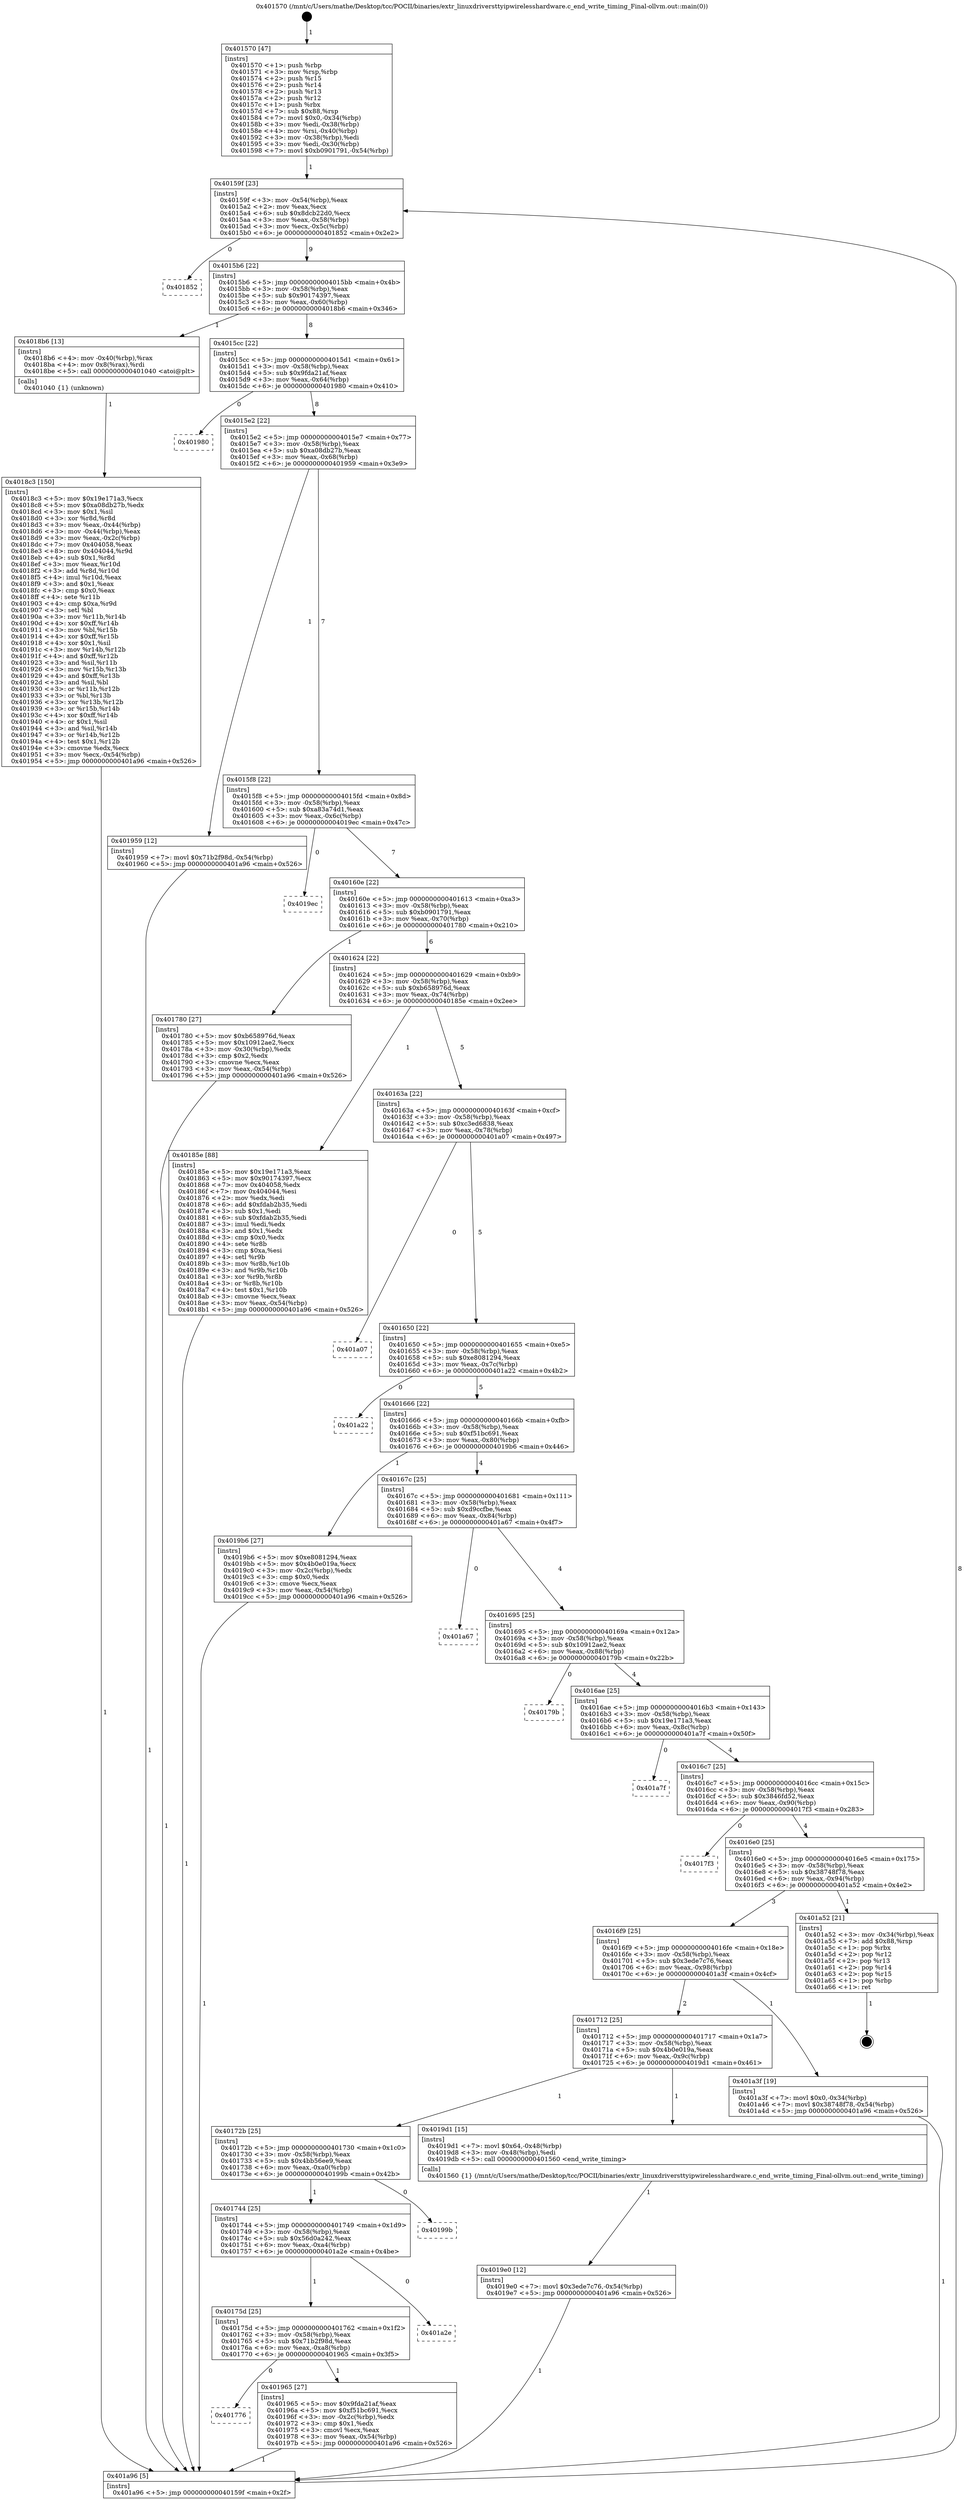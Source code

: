 digraph "0x401570" {
  label = "0x401570 (/mnt/c/Users/mathe/Desktop/tcc/POCII/binaries/extr_linuxdriversttyipwirelesshardware.c_end_write_timing_Final-ollvm.out::main(0))"
  labelloc = "t"
  node[shape=record]

  Entry [label="",width=0.3,height=0.3,shape=circle,fillcolor=black,style=filled]
  "0x40159f" [label="{
     0x40159f [23]\l
     | [instrs]\l
     &nbsp;&nbsp;0x40159f \<+3\>: mov -0x54(%rbp),%eax\l
     &nbsp;&nbsp;0x4015a2 \<+2\>: mov %eax,%ecx\l
     &nbsp;&nbsp;0x4015a4 \<+6\>: sub $0x8dcb22d0,%ecx\l
     &nbsp;&nbsp;0x4015aa \<+3\>: mov %eax,-0x58(%rbp)\l
     &nbsp;&nbsp;0x4015ad \<+3\>: mov %ecx,-0x5c(%rbp)\l
     &nbsp;&nbsp;0x4015b0 \<+6\>: je 0000000000401852 \<main+0x2e2\>\l
  }"]
  "0x401852" [label="{
     0x401852\l
  }", style=dashed]
  "0x4015b6" [label="{
     0x4015b6 [22]\l
     | [instrs]\l
     &nbsp;&nbsp;0x4015b6 \<+5\>: jmp 00000000004015bb \<main+0x4b\>\l
     &nbsp;&nbsp;0x4015bb \<+3\>: mov -0x58(%rbp),%eax\l
     &nbsp;&nbsp;0x4015be \<+5\>: sub $0x90174397,%eax\l
     &nbsp;&nbsp;0x4015c3 \<+3\>: mov %eax,-0x60(%rbp)\l
     &nbsp;&nbsp;0x4015c6 \<+6\>: je 00000000004018b6 \<main+0x346\>\l
  }"]
  Exit [label="",width=0.3,height=0.3,shape=circle,fillcolor=black,style=filled,peripheries=2]
  "0x4018b6" [label="{
     0x4018b6 [13]\l
     | [instrs]\l
     &nbsp;&nbsp;0x4018b6 \<+4\>: mov -0x40(%rbp),%rax\l
     &nbsp;&nbsp;0x4018ba \<+4\>: mov 0x8(%rax),%rdi\l
     &nbsp;&nbsp;0x4018be \<+5\>: call 0000000000401040 \<atoi@plt\>\l
     | [calls]\l
     &nbsp;&nbsp;0x401040 \{1\} (unknown)\l
  }"]
  "0x4015cc" [label="{
     0x4015cc [22]\l
     | [instrs]\l
     &nbsp;&nbsp;0x4015cc \<+5\>: jmp 00000000004015d1 \<main+0x61\>\l
     &nbsp;&nbsp;0x4015d1 \<+3\>: mov -0x58(%rbp),%eax\l
     &nbsp;&nbsp;0x4015d4 \<+5\>: sub $0x9fda21af,%eax\l
     &nbsp;&nbsp;0x4015d9 \<+3\>: mov %eax,-0x64(%rbp)\l
     &nbsp;&nbsp;0x4015dc \<+6\>: je 0000000000401980 \<main+0x410\>\l
  }"]
  "0x4019e0" [label="{
     0x4019e0 [12]\l
     | [instrs]\l
     &nbsp;&nbsp;0x4019e0 \<+7\>: movl $0x3ede7c76,-0x54(%rbp)\l
     &nbsp;&nbsp;0x4019e7 \<+5\>: jmp 0000000000401a96 \<main+0x526\>\l
  }"]
  "0x401980" [label="{
     0x401980\l
  }", style=dashed]
  "0x4015e2" [label="{
     0x4015e2 [22]\l
     | [instrs]\l
     &nbsp;&nbsp;0x4015e2 \<+5\>: jmp 00000000004015e7 \<main+0x77\>\l
     &nbsp;&nbsp;0x4015e7 \<+3\>: mov -0x58(%rbp),%eax\l
     &nbsp;&nbsp;0x4015ea \<+5\>: sub $0xa08db27b,%eax\l
     &nbsp;&nbsp;0x4015ef \<+3\>: mov %eax,-0x68(%rbp)\l
     &nbsp;&nbsp;0x4015f2 \<+6\>: je 0000000000401959 \<main+0x3e9\>\l
  }"]
  "0x401776" [label="{
     0x401776\l
  }", style=dashed]
  "0x401959" [label="{
     0x401959 [12]\l
     | [instrs]\l
     &nbsp;&nbsp;0x401959 \<+7\>: movl $0x71b2f98d,-0x54(%rbp)\l
     &nbsp;&nbsp;0x401960 \<+5\>: jmp 0000000000401a96 \<main+0x526\>\l
  }"]
  "0x4015f8" [label="{
     0x4015f8 [22]\l
     | [instrs]\l
     &nbsp;&nbsp;0x4015f8 \<+5\>: jmp 00000000004015fd \<main+0x8d\>\l
     &nbsp;&nbsp;0x4015fd \<+3\>: mov -0x58(%rbp),%eax\l
     &nbsp;&nbsp;0x401600 \<+5\>: sub $0xa83a74d1,%eax\l
     &nbsp;&nbsp;0x401605 \<+3\>: mov %eax,-0x6c(%rbp)\l
     &nbsp;&nbsp;0x401608 \<+6\>: je 00000000004019ec \<main+0x47c\>\l
  }"]
  "0x401965" [label="{
     0x401965 [27]\l
     | [instrs]\l
     &nbsp;&nbsp;0x401965 \<+5\>: mov $0x9fda21af,%eax\l
     &nbsp;&nbsp;0x40196a \<+5\>: mov $0xf51bc691,%ecx\l
     &nbsp;&nbsp;0x40196f \<+3\>: mov -0x2c(%rbp),%edx\l
     &nbsp;&nbsp;0x401972 \<+3\>: cmp $0x1,%edx\l
     &nbsp;&nbsp;0x401975 \<+3\>: cmovl %ecx,%eax\l
     &nbsp;&nbsp;0x401978 \<+3\>: mov %eax,-0x54(%rbp)\l
     &nbsp;&nbsp;0x40197b \<+5\>: jmp 0000000000401a96 \<main+0x526\>\l
  }"]
  "0x4019ec" [label="{
     0x4019ec\l
  }", style=dashed]
  "0x40160e" [label="{
     0x40160e [22]\l
     | [instrs]\l
     &nbsp;&nbsp;0x40160e \<+5\>: jmp 0000000000401613 \<main+0xa3\>\l
     &nbsp;&nbsp;0x401613 \<+3\>: mov -0x58(%rbp),%eax\l
     &nbsp;&nbsp;0x401616 \<+5\>: sub $0xb0901791,%eax\l
     &nbsp;&nbsp;0x40161b \<+3\>: mov %eax,-0x70(%rbp)\l
     &nbsp;&nbsp;0x40161e \<+6\>: je 0000000000401780 \<main+0x210\>\l
  }"]
  "0x40175d" [label="{
     0x40175d [25]\l
     | [instrs]\l
     &nbsp;&nbsp;0x40175d \<+5\>: jmp 0000000000401762 \<main+0x1f2\>\l
     &nbsp;&nbsp;0x401762 \<+3\>: mov -0x58(%rbp),%eax\l
     &nbsp;&nbsp;0x401765 \<+5\>: sub $0x71b2f98d,%eax\l
     &nbsp;&nbsp;0x40176a \<+6\>: mov %eax,-0xa8(%rbp)\l
     &nbsp;&nbsp;0x401770 \<+6\>: je 0000000000401965 \<main+0x3f5\>\l
  }"]
  "0x401780" [label="{
     0x401780 [27]\l
     | [instrs]\l
     &nbsp;&nbsp;0x401780 \<+5\>: mov $0xb658976d,%eax\l
     &nbsp;&nbsp;0x401785 \<+5\>: mov $0x10912ae2,%ecx\l
     &nbsp;&nbsp;0x40178a \<+3\>: mov -0x30(%rbp),%edx\l
     &nbsp;&nbsp;0x40178d \<+3\>: cmp $0x2,%edx\l
     &nbsp;&nbsp;0x401790 \<+3\>: cmovne %ecx,%eax\l
     &nbsp;&nbsp;0x401793 \<+3\>: mov %eax,-0x54(%rbp)\l
     &nbsp;&nbsp;0x401796 \<+5\>: jmp 0000000000401a96 \<main+0x526\>\l
  }"]
  "0x401624" [label="{
     0x401624 [22]\l
     | [instrs]\l
     &nbsp;&nbsp;0x401624 \<+5\>: jmp 0000000000401629 \<main+0xb9\>\l
     &nbsp;&nbsp;0x401629 \<+3\>: mov -0x58(%rbp),%eax\l
     &nbsp;&nbsp;0x40162c \<+5\>: sub $0xb658976d,%eax\l
     &nbsp;&nbsp;0x401631 \<+3\>: mov %eax,-0x74(%rbp)\l
     &nbsp;&nbsp;0x401634 \<+6\>: je 000000000040185e \<main+0x2ee\>\l
  }"]
  "0x401a96" [label="{
     0x401a96 [5]\l
     | [instrs]\l
     &nbsp;&nbsp;0x401a96 \<+5\>: jmp 000000000040159f \<main+0x2f\>\l
  }"]
  "0x401570" [label="{
     0x401570 [47]\l
     | [instrs]\l
     &nbsp;&nbsp;0x401570 \<+1\>: push %rbp\l
     &nbsp;&nbsp;0x401571 \<+3\>: mov %rsp,%rbp\l
     &nbsp;&nbsp;0x401574 \<+2\>: push %r15\l
     &nbsp;&nbsp;0x401576 \<+2\>: push %r14\l
     &nbsp;&nbsp;0x401578 \<+2\>: push %r13\l
     &nbsp;&nbsp;0x40157a \<+2\>: push %r12\l
     &nbsp;&nbsp;0x40157c \<+1\>: push %rbx\l
     &nbsp;&nbsp;0x40157d \<+7\>: sub $0x88,%rsp\l
     &nbsp;&nbsp;0x401584 \<+7\>: movl $0x0,-0x34(%rbp)\l
     &nbsp;&nbsp;0x40158b \<+3\>: mov %edi,-0x38(%rbp)\l
     &nbsp;&nbsp;0x40158e \<+4\>: mov %rsi,-0x40(%rbp)\l
     &nbsp;&nbsp;0x401592 \<+3\>: mov -0x38(%rbp),%edi\l
     &nbsp;&nbsp;0x401595 \<+3\>: mov %edi,-0x30(%rbp)\l
     &nbsp;&nbsp;0x401598 \<+7\>: movl $0xb0901791,-0x54(%rbp)\l
  }"]
  "0x401a2e" [label="{
     0x401a2e\l
  }", style=dashed]
  "0x40185e" [label="{
     0x40185e [88]\l
     | [instrs]\l
     &nbsp;&nbsp;0x40185e \<+5\>: mov $0x19e171a3,%eax\l
     &nbsp;&nbsp;0x401863 \<+5\>: mov $0x90174397,%ecx\l
     &nbsp;&nbsp;0x401868 \<+7\>: mov 0x404058,%edx\l
     &nbsp;&nbsp;0x40186f \<+7\>: mov 0x404044,%esi\l
     &nbsp;&nbsp;0x401876 \<+2\>: mov %edx,%edi\l
     &nbsp;&nbsp;0x401878 \<+6\>: add $0xfdab2b35,%edi\l
     &nbsp;&nbsp;0x40187e \<+3\>: sub $0x1,%edi\l
     &nbsp;&nbsp;0x401881 \<+6\>: sub $0xfdab2b35,%edi\l
     &nbsp;&nbsp;0x401887 \<+3\>: imul %edi,%edx\l
     &nbsp;&nbsp;0x40188a \<+3\>: and $0x1,%edx\l
     &nbsp;&nbsp;0x40188d \<+3\>: cmp $0x0,%edx\l
     &nbsp;&nbsp;0x401890 \<+4\>: sete %r8b\l
     &nbsp;&nbsp;0x401894 \<+3\>: cmp $0xa,%esi\l
     &nbsp;&nbsp;0x401897 \<+4\>: setl %r9b\l
     &nbsp;&nbsp;0x40189b \<+3\>: mov %r8b,%r10b\l
     &nbsp;&nbsp;0x40189e \<+3\>: and %r9b,%r10b\l
     &nbsp;&nbsp;0x4018a1 \<+3\>: xor %r9b,%r8b\l
     &nbsp;&nbsp;0x4018a4 \<+3\>: or %r8b,%r10b\l
     &nbsp;&nbsp;0x4018a7 \<+4\>: test $0x1,%r10b\l
     &nbsp;&nbsp;0x4018ab \<+3\>: cmovne %ecx,%eax\l
     &nbsp;&nbsp;0x4018ae \<+3\>: mov %eax,-0x54(%rbp)\l
     &nbsp;&nbsp;0x4018b1 \<+5\>: jmp 0000000000401a96 \<main+0x526\>\l
  }"]
  "0x40163a" [label="{
     0x40163a [22]\l
     | [instrs]\l
     &nbsp;&nbsp;0x40163a \<+5\>: jmp 000000000040163f \<main+0xcf\>\l
     &nbsp;&nbsp;0x40163f \<+3\>: mov -0x58(%rbp),%eax\l
     &nbsp;&nbsp;0x401642 \<+5\>: sub $0xc3ed6838,%eax\l
     &nbsp;&nbsp;0x401647 \<+3\>: mov %eax,-0x78(%rbp)\l
     &nbsp;&nbsp;0x40164a \<+6\>: je 0000000000401a07 \<main+0x497\>\l
  }"]
  "0x4018c3" [label="{
     0x4018c3 [150]\l
     | [instrs]\l
     &nbsp;&nbsp;0x4018c3 \<+5\>: mov $0x19e171a3,%ecx\l
     &nbsp;&nbsp;0x4018c8 \<+5\>: mov $0xa08db27b,%edx\l
     &nbsp;&nbsp;0x4018cd \<+3\>: mov $0x1,%sil\l
     &nbsp;&nbsp;0x4018d0 \<+3\>: xor %r8d,%r8d\l
     &nbsp;&nbsp;0x4018d3 \<+3\>: mov %eax,-0x44(%rbp)\l
     &nbsp;&nbsp;0x4018d6 \<+3\>: mov -0x44(%rbp),%eax\l
     &nbsp;&nbsp;0x4018d9 \<+3\>: mov %eax,-0x2c(%rbp)\l
     &nbsp;&nbsp;0x4018dc \<+7\>: mov 0x404058,%eax\l
     &nbsp;&nbsp;0x4018e3 \<+8\>: mov 0x404044,%r9d\l
     &nbsp;&nbsp;0x4018eb \<+4\>: sub $0x1,%r8d\l
     &nbsp;&nbsp;0x4018ef \<+3\>: mov %eax,%r10d\l
     &nbsp;&nbsp;0x4018f2 \<+3\>: add %r8d,%r10d\l
     &nbsp;&nbsp;0x4018f5 \<+4\>: imul %r10d,%eax\l
     &nbsp;&nbsp;0x4018f9 \<+3\>: and $0x1,%eax\l
     &nbsp;&nbsp;0x4018fc \<+3\>: cmp $0x0,%eax\l
     &nbsp;&nbsp;0x4018ff \<+4\>: sete %r11b\l
     &nbsp;&nbsp;0x401903 \<+4\>: cmp $0xa,%r9d\l
     &nbsp;&nbsp;0x401907 \<+3\>: setl %bl\l
     &nbsp;&nbsp;0x40190a \<+3\>: mov %r11b,%r14b\l
     &nbsp;&nbsp;0x40190d \<+4\>: xor $0xff,%r14b\l
     &nbsp;&nbsp;0x401911 \<+3\>: mov %bl,%r15b\l
     &nbsp;&nbsp;0x401914 \<+4\>: xor $0xff,%r15b\l
     &nbsp;&nbsp;0x401918 \<+4\>: xor $0x1,%sil\l
     &nbsp;&nbsp;0x40191c \<+3\>: mov %r14b,%r12b\l
     &nbsp;&nbsp;0x40191f \<+4\>: and $0xff,%r12b\l
     &nbsp;&nbsp;0x401923 \<+3\>: and %sil,%r11b\l
     &nbsp;&nbsp;0x401926 \<+3\>: mov %r15b,%r13b\l
     &nbsp;&nbsp;0x401929 \<+4\>: and $0xff,%r13b\l
     &nbsp;&nbsp;0x40192d \<+3\>: and %sil,%bl\l
     &nbsp;&nbsp;0x401930 \<+3\>: or %r11b,%r12b\l
     &nbsp;&nbsp;0x401933 \<+3\>: or %bl,%r13b\l
     &nbsp;&nbsp;0x401936 \<+3\>: xor %r13b,%r12b\l
     &nbsp;&nbsp;0x401939 \<+3\>: or %r15b,%r14b\l
     &nbsp;&nbsp;0x40193c \<+4\>: xor $0xff,%r14b\l
     &nbsp;&nbsp;0x401940 \<+4\>: or $0x1,%sil\l
     &nbsp;&nbsp;0x401944 \<+3\>: and %sil,%r14b\l
     &nbsp;&nbsp;0x401947 \<+3\>: or %r14b,%r12b\l
     &nbsp;&nbsp;0x40194a \<+4\>: test $0x1,%r12b\l
     &nbsp;&nbsp;0x40194e \<+3\>: cmovne %edx,%ecx\l
     &nbsp;&nbsp;0x401951 \<+3\>: mov %ecx,-0x54(%rbp)\l
     &nbsp;&nbsp;0x401954 \<+5\>: jmp 0000000000401a96 \<main+0x526\>\l
  }"]
  "0x401744" [label="{
     0x401744 [25]\l
     | [instrs]\l
     &nbsp;&nbsp;0x401744 \<+5\>: jmp 0000000000401749 \<main+0x1d9\>\l
     &nbsp;&nbsp;0x401749 \<+3\>: mov -0x58(%rbp),%eax\l
     &nbsp;&nbsp;0x40174c \<+5\>: sub $0x56d0a242,%eax\l
     &nbsp;&nbsp;0x401751 \<+6\>: mov %eax,-0xa4(%rbp)\l
     &nbsp;&nbsp;0x401757 \<+6\>: je 0000000000401a2e \<main+0x4be\>\l
  }"]
  "0x401a07" [label="{
     0x401a07\l
  }", style=dashed]
  "0x401650" [label="{
     0x401650 [22]\l
     | [instrs]\l
     &nbsp;&nbsp;0x401650 \<+5\>: jmp 0000000000401655 \<main+0xe5\>\l
     &nbsp;&nbsp;0x401655 \<+3\>: mov -0x58(%rbp),%eax\l
     &nbsp;&nbsp;0x401658 \<+5\>: sub $0xe8081294,%eax\l
     &nbsp;&nbsp;0x40165d \<+3\>: mov %eax,-0x7c(%rbp)\l
     &nbsp;&nbsp;0x401660 \<+6\>: je 0000000000401a22 \<main+0x4b2\>\l
  }"]
  "0x40199b" [label="{
     0x40199b\l
  }", style=dashed]
  "0x401a22" [label="{
     0x401a22\l
  }", style=dashed]
  "0x401666" [label="{
     0x401666 [22]\l
     | [instrs]\l
     &nbsp;&nbsp;0x401666 \<+5\>: jmp 000000000040166b \<main+0xfb\>\l
     &nbsp;&nbsp;0x40166b \<+3\>: mov -0x58(%rbp),%eax\l
     &nbsp;&nbsp;0x40166e \<+5\>: sub $0xf51bc691,%eax\l
     &nbsp;&nbsp;0x401673 \<+3\>: mov %eax,-0x80(%rbp)\l
     &nbsp;&nbsp;0x401676 \<+6\>: je 00000000004019b6 \<main+0x446\>\l
  }"]
  "0x40172b" [label="{
     0x40172b [25]\l
     | [instrs]\l
     &nbsp;&nbsp;0x40172b \<+5\>: jmp 0000000000401730 \<main+0x1c0\>\l
     &nbsp;&nbsp;0x401730 \<+3\>: mov -0x58(%rbp),%eax\l
     &nbsp;&nbsp;0x401733 \<+5\>: sub $0x4bb56ee9,%eax\l
     &nbsp;&nbsp;0x401738 \<+6\>: mov %eax,-0xa0(%rbp)\l
     &nbsp;&nbsp;0x40173e \<+6\>: je 000000000040199b \<main+0x42b\>\l
  }"]
  "0x4019b6" [label="{
     0x4019b6 [27]\l
     | [instrs]\l
     &nbsp;&nbsp;0x4019b6 \<+5\>: mov $0xe8081294,%eax\l
     &nbsp;&nbsp;0x4019bb \<+5\>: mov $0x4b0e019a,%ecx\l
     &nbsp;&nbsp;0x4019c0 \<+3\>: mov -0x2c(%rbp),%edx\l
     &nbsp;&nbsp;0x4019c3 \<+3\>: cmp $0x0,%edx\l
     &nbsp;&nbsp;0x4019c6 \<+3\>: cmove %ecx,%eax\l
     &nbsp;&nbsp;0x4019c9 \<+3\>: mov %eax,-0x54(%rbp)\l
     &nbsp;&nbsp;0x4019cc \<+5\>: jmp 0000000000401a96 \<main+0x526\>\l
  }"]
  "0x40167c" [label="{
     0x40167c [25]\l
     | [instrs]\l
     &nbsp;&nbsp;0x40167c \<+5\>: jmp 0000000000401681 \<main+0x111\>\l
     &nbsp;&nbsp;0x401681 \<+3\>: mov -0x58(%rbp),%eax\l
     &nbsp;&nbsp;0x401684 \<+5\>: sub $0xd9ccfbe,%eax\l
     &nbsp;&nbsp;0x401689 \<+6\>: mov %eax,-0x84(%rbp)\l
     &nbsp;&nbsp;0x40168f \<+6\>: je 0000000000401a67 \<main+0x4f7\>\l
  }"]
  "0x4019d1" [label="{
     0x4019d1 [15]\l
     | [instrs]\l
     &nbsp;&nbsp;0x4019d1 \<+7\>: movl $0x64,-0x48(%rbp)\l
     &nbsp;&nbsp;0x4019d8 \<+3\>: mov -0x48(%rbp),%edi\l
     &nbsp;&nbsp;0x4019db \<+5\>: call 0000000000401560 \<end_write_timing\>\l
     | [calls]\l
     &nbsp;&nbsp;0x401560 \{1\} (/mnt/c/Users/mathe/Desktop/tcc/POCII/binaries/extr_linuxdriversttyipwirelesshardware.c_end_write_timing_Final-ollvm.out::end_write_timing)\l
  }"]
  "0x401a67" [label="{
     0x401a67\l
  }", style=dashed]
  "0x401695" [label="{
     0x401695 [25]\l
     | [instrs]\l
     &nbsp;&nbsp;0x401695 \<+5\>: jmp 000000000040169a \<main+0x12a\>\l
     &nbsp;&nbsp;0x40169a \<+3\>: mov -0x58(%rbp),%eax\l
     &nbsp;&nbsp;0x40169d \<+5\>: sub $0x10912ae2,%eax\l
     &nbsp;&nbsp;0x4016a2 \<+6\>: mov %eax,-0x88(%rbp)\l
     &nbsp;&nbsp;0x4016a8 \<+6\>: je 000000000040179b \<main+0x22b\>\l
  }"]
  "0x401712" [label="{
     0x401712 [25]\l
     | [instrs]\l
     &nbsp;&nbsp;0x401712 \<+5\>: jmp 0000000000401717 \<main+0x1a7\>\l
     &nbsp;&nbsp;0x401717 \<+3\>: mov -0x58(%rbp),%eax\l
     &nbsp;&nbsp;0x40171a \<+5\>: sub $0x4b0e019a,%eax\l
     &nbsp;&nbsp;0x40171f \<+6\>: mov %eax,-0x9c(%rbp)\l
     &nbsp;&nbsp;0x401725 \<+6\>: je 00000000004019d1 \<main+0x461\>\l
  }"]
  "0x40179b" [label="{
     0x40179b\l
  }", style=dashed]
  "0x4016ae" [label="{
     0x4016ae [25]\l
     | [instrs]\l
     &nbsp;&nbsp;0x4016ae \<+5\>: jmp 00000000004016b3 \<main+0x143\>\l
     &nbsp;&nbsp;0x4016b3 \<+3\>: mov -0x58(%rbp),%eax\l
     &nbsp;&nbsp;0x4016b6 \<+5\>: sub $0x19e171a3,%eax\l
     &nbsp;&nbsp;0x4016bb \<+6\>: mov %eax,-0x8c(%rbp)\l
     &nbsp;&nbsp;0x4016c1 \<+6\>: je 0000000000401a7f \<main+0x50f\>\l
  }"]
  "0x401a3f" [label="{
     0x401a3f [19]\l
     | [instrs]\l
     &nbsp;&nbsp;0x401a3f \<+7\>: movl $0x0,-0x34(%rbp)\l
     &nbsp;&nbsp;0x401a46 \<+7\>: movl $0x38748f78,-0x54(%rbp)\l
     &nbsp;&nbsp;0x401a4d \<+5\>: jmp 0000000000401a96 \<main+0x526\>\l
  }"]
  "0x401a7f" [label="{
     0x401a7f\l
  }", style=dashed]
  "0x4016c7" [label="{
     0x4016c7 [25]\l
     | [instrs]\l
     &nbsp;&nbsp;0x4016c7 \<+5\>: jmp 00000000004016cc \<main+0x15c\>\l
     &nbsp;&nbsp;0x4016cc \<+3\>: mov -0x58(%rbp),%eax\l
     &nbsp;&nbsp;0x4016cf \<+5\>: sub $0x3846fd52,%eax\l
     &nbsp;&nbsp;0x4016d4 \<+6\>: mov %eax,-0x90(%rbp)\l
     &nbsp;&nbsp;0x4016da \<+6\>: je 00000000004017f3 \<main+0x283\>\l
  }"]
  "0x4016f9" [label="{
     0x4016f9 [25]\l
     | [instrs]\l
     &nbsp;&nbsp;0x4016f9 \<+5\>: jmp 00000000004016fe \<main+0x18e\>\l
     &nbsp;&nbsp;0x4016fe \<+3\>: mov -0x58(%rbp),%eax\l
     &nbsp;&nbsp;0x401701 \<+5\>: sub $0x3ede7c76,%eax\l
     &nbsp;&nbsp;0x401706 \<+6\>: mov %eax,-0x98(%rbp)\l
     &nbsp;&nbsp;0x40170c \<+6\>: je 0000000000401a3f \<main+0x4cf\>\l
  }"]
  "0x4017f3" [label="{
     0x4017f3\l
  }", style=dashed]
  "0x4016e0" [label="{
     0x4016e0 [25]\l
     | [instrs]\l
     &nbsp;&nbsp;0x4016e0 \<+5\>: jmp 00000000004016e5 \<main+0x175\>\l
     &nbsp;&nbsp;0x4016e5 \<+3\>: mov -0x58(%rbp),%eax\l
     &nbsp;&nbsp;0x4016e8 \<+5\>: sub $0x38748f78,%eax\l
     &nbsp;&nbsp;0x4016ed \<+6\>: mov %eax,-0x94(%rbp)\l
     &nbsp;&nbsp;0x4016f3 \<+6\>: je 0000000000401a52 \<main+0x4e2\>\l
  }"]
  "0x401a52" [label="{
     0x401a52 [21]\l
     | [instrs]\l
     &nbsp;&nbsp;0x401a52 \<+3\>: mov -0x34(%rbp),%eax\l
     &nbsp;&nbsp;0x401a55 \<+7\>: add $0x88,%rsp\l
     &nbsp;&nbsp;0x401a5c \<+1\>: pop %rbx\l
     &nbsp;&nbsp;0x401a5d \<+2\>: pop %r12\l
     &nbsp;&nbsp;0x401a5f \<+2\>: pop %r13\l
     &nbsp;&nbsp;0x401a61 \<+2\>: pop %r14\l
     &nbsp;&nbsp;0x401a63 \<+2\>: pop %r15\l
     &nbsp;&nbsp;0x401a65 \<+1\>: pop %rbp\l
     &nbsp;&nbsp;0x401a66 \<+1\>: ret\l
  }"]
  Entry -> "0x401570" [label=" 1"]
  "0x40159f" -> "0x401852" [label=" 0"]
  "0x40159f" -> "0x4015b6" [label=" 9"]
  "0x401a52" -> Exit [label=" 1"]
  "0x4015b6" -> "0x4018b6" [label=" 1"]
  "0x4015b6" -> "0x4015cc" [label=" 8"]
  "0x401a3f" -> "0x401a96" [label=" 1"]
  "0x4015cc" -> "0x401980" [label=" 0"]
  "0x4015cc" -> "0x4015e2" [label=" 8"]
  "0x4019e0" -> "0x401a96" [label=" 1"]
  "0x4015e2" -> "0x401959" [label=" 1"]
  "0x4015e2" -> "0x4015f8" [label=" 7"]
  "0x4019d1" -> "0x4019e0" [label=" 1"]
  "0x4015f8" -> "0x4019ec" [label=" 0"]
  "0x4015f8" -> "0x40160e" [label=" 7"]
  "0x4019b6" -> "0x401a96" [label=" 1"]
  "0x40160e" -> "0x401780" [label=" 1"]
  "0x40160e" -> "0x401624" [label=" 6"]
  "0x401780" -> "0x401a96" [label=" 1"]
  "0x401570" -> "0x40159f" [label=" 1"]
  "0x401a96" -> "0x40159f" [label=" 8"]
  "0x40175d" -> "0x401776" [label=" 0"]
  "0x401624" -> "0x40185e" [label=" 1"]
  "0x401624" -> "0x40163a" [label=" 5"]
  "0x40185e" -> "0x401a96" [label=" 1"]
  "0x4018b6" -> "0x4018c3" [label=" 1"]
  "0x4018c3" -> "0x401a96" [label=" 1"]
  "0x401959" -> "0x401a96" [label=" 1"]
  "0x40175d" -> "0x401965" [label=" 1"]
  "0x40163a" -> "0x401a07" [label=" 0"]
  "0x40163a" -> "0x401650" [label=" 5"]
  "0x401744" -> "0x40175d" [label=" 1"]
  "0x401650" -> "0x401a22" [label=" 0"]
  "0x401650" -> "0x401666" [label=" 5"]
  "0x401744" -> "0x401a2e" [label=" 0"]
  "0x401666" -> "0x4019b6" [label=" 1"]
  "0x401666" -> "0x40167c" [label=" 4"]
  "0x40172b" -> "0x401744" [label=" 1"]
  "0x40167c" -> "0x401a67" [label=" 0"]
  "0x40167c" -> "0x401695" [label=" 4"]
  "0x40172b" -> "0x40199b" [label=" 0"]
  "0x401695" -> "0x40179b" [label=" 0"]
  "0x401695" -> "0x4016ae" [label=" 4"]
  "0x401712" -> "0x40172b" [label=" 1"]
  "0x4016ae" -> "0x401a7f" [label=" 0"]
  "0x4016ae" -> "0x4016c7" [label=" 4"]
  "0x401712" -> "0x4019d1" [label=" 1"]
  "0x4016c7" -> "0x4017f3" [label=" 0"]
  "0x4016c7" -> "0x4016e0" [label=" 4"]
  "0x4016f9" -> "0x401712" [label=" 2"]
  "0x4016e0" -> "0x401a52" [label=" 1"]
  "0x4016e0" -> "0x4016f9" [label=" 3"]
  "0x401965" -> "0x401a96" [label=" 1"]
  "0x4016f9" -> "0x401a3f" [label=" 1"]
}
